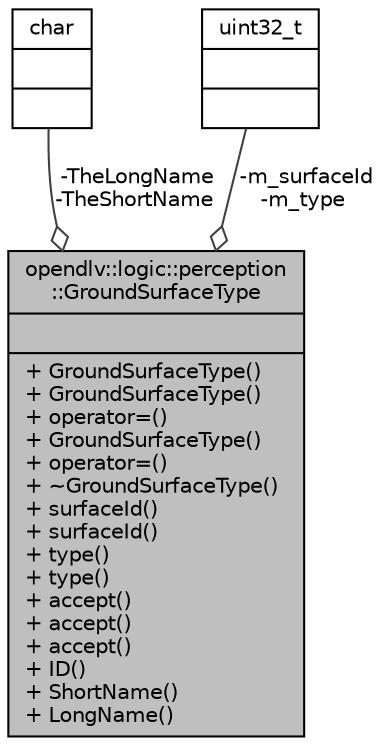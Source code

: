 digraph "opendlv::logic::perception::GroundSurfaceType"
{
 // LATEX_PDF_SIZE
  edge [fontname="Helvetica",fontsize="10",labelfontname="Helvetica",labelfontsize="10"];
  node [fontname="Helvetica",fontsize="10",shape=record];
  Node1 [label="{opendlv::logic::perception\l::GroundSurfaceType\n||+ GroundSurfaceType()\l+ GroundSurfaceType()\l+ operator=()\l+ GroundSurfaceType()\l+ operator=()\l+ ~GroundSurfaceType()\l+ surfaceId()\l+ surfaceId()\l+ type()\l+ type()\l+ accept()\l+ accept()\l+ accept()\l+ ID()\l+ ShortName()\l+ LongName()\l}",height=0.2,width=0.4,color="black", fillcolor="grey75", style="filled", fontcolor="black",tooltip=" "];
  Node2 -> Node1 [color="grey25",fontsize="10",style="solid",label=" -TheLongName\n-TheShortName" ,arrowhead="odiamond",fontname="Helvetica"];
  Node2 [label="{char\n||}",height=0.2,width=0.4,color="black", fillcolor="white", style="filled",tooltip=" "];
  Node3 -> Node1 [color="grey25",fontsize="10",style="solid",label=" -m_surfaceId\n-m_type" ,arrowhead="odiamond",fontname="Helvetica"];
  Node3 [label="{uint32_t\n||}",height=0.2,width=0.4,color="black", fillcolor="white", style="filled",tooltip=" "];
}
